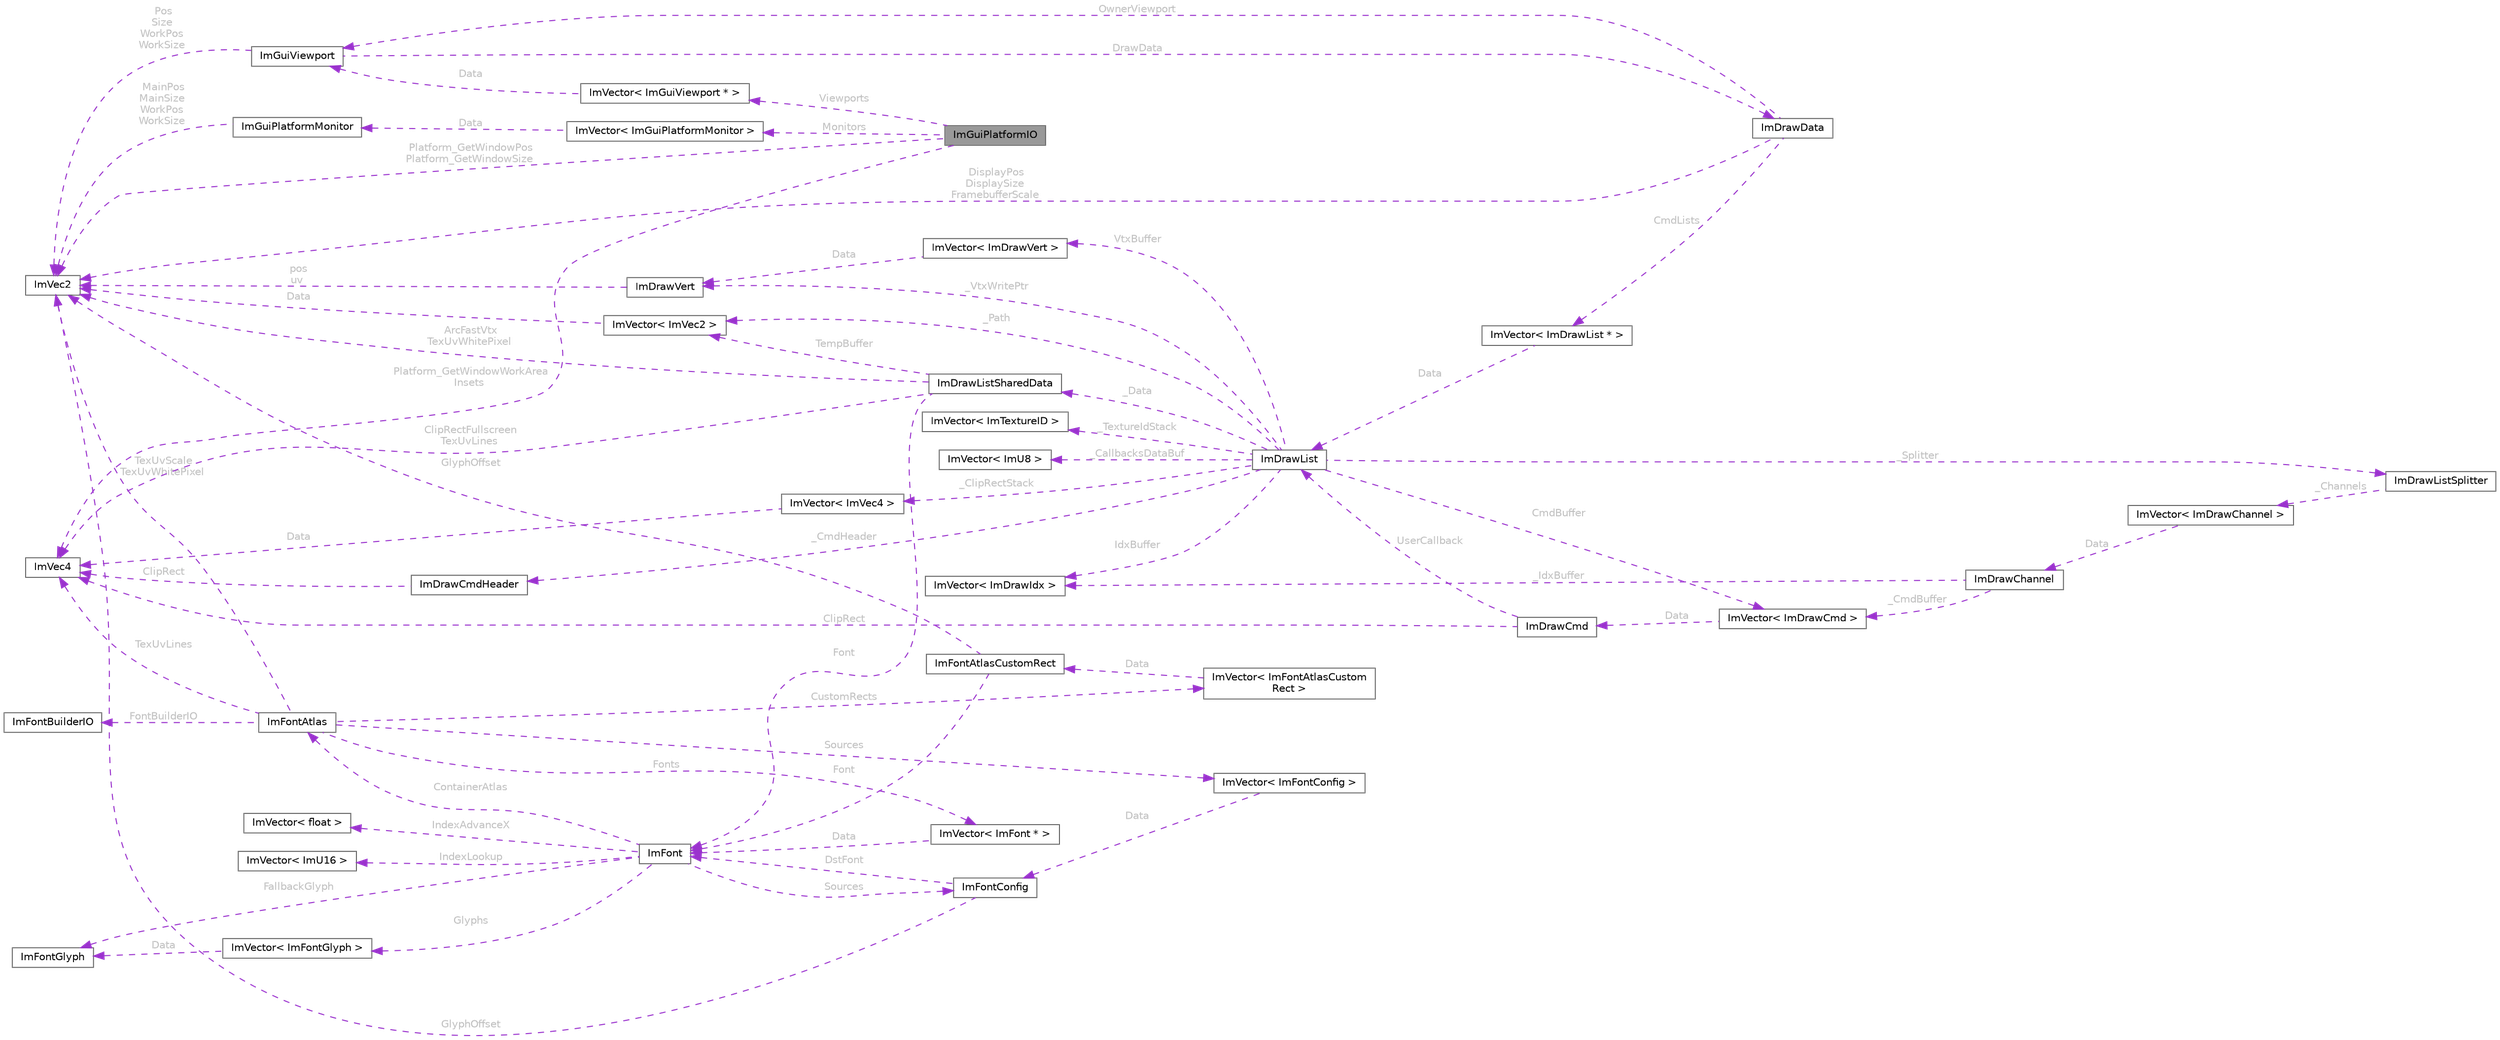 digraph "ImGuiPlatformIO"
{
 // LATEX_PDF_SIZE
  bgcolor="transparent";
  edge [fontname=Helvetica,fontsize=10,labelfontname=Helvetica,labelfontsize=10];
  node [fontname=Helvetica,fontsize=10,shape=box,height=0.2,width=0.4];
  rankdir="LR";
  Node1 [id="Node000001",label="ImGuiPlatformIO",height=0.2,width=0.4,color="gray40", fillcolor="grey60", style="filled", fontcolor="black",tooltip=" "];
  Node2 -> Node1 [id="edge1_Node000001_Node000002",dir="back",color="darkorchid3",style="dashed",tooltip=" ",label=" Platform_GetWindowPos\nPlatform_GetWindowSize",fontcolor="grey" ];
  Node2 [id="Node000002",label="ImVec2",height=0.2,width=0.4,color="gray40", fillcolor="white", style="filled",URL="$struct_im_vec2.html",tooltip=" "];
  Node3 -> Node1 [id="edge2_Node000001_Node000003",dir="back",color="darkorchid3",style="dashed",tooltip=" ",label=" Platform_GetWindowWorkArea\lInsets",fontcolor="grey" ];
  Node3 [id="Node000003",label="ImVec4",height=0.2,width=0.4,color="gray40", fillcolor="white", style="filled",URL="$struct_im_vec4.html",tooltip=" "];
  Node4 -> Node1 [id="edge3_Node000001_Node000004",dir="back",color="darkorchid3",style="dashed",tooltip=" ",label=" Monitors",fontcolor="grey" ];
  Node4 [id="Node000004",label="ImVector\< ImGuiPlatformMonitor \>",height=0.2,width=0.4,color="gray40", fillcolor="white", style="filled",URL="$struct_im_vector.html",tooltip=" "];
  Node5 -> Node4 [id="edge4_Node000004_Node000005",dir="back",color="darkorchid3",style="dashed",tooltip=" ",label=" Data",fontcolor="grey" ];
  Node5 [id="Node000005",label="ImGuiPlatformMonitor",height=0.2,width=0.4,color="gray40", fillcolor="white", style="filled",URL="$struct_im_gui_platform_monitor.html",tooltip=" "];
  Node2 -> Node5 [id="edge5_Node000005_Node000002",dir="back",color="darkorchid3",style="dashed",tooltip=" ",label=" MainPos\nMainSize\nWorkPos\nWorkSize",fontcolor="grey" ];
  Node6 -> Node1 [id="edge6_Node000001_Node000006",dir="back",color="darkorchid3",style="dashed",tooltip=" ",label=" Viewports",fontcolor="grey" ];
  Node6 [id="Node000006",label="ImVector\< ImGuiViewport * \>",height=0.2,width=0.4,color="gray40", fillcolor="white", style="filled",URL="$struct_im_vector.html",tooltip=" "];
  Node7 -> Node6 [id="edge7_Node000006_Node000007",dir="back",color="darkorchid3",style="dashed",tooltip=" ",label=" Data",fontcolor="grey" ];
  Node7 [id="Node000007",label="ImGuiViewport",height=0.2,width=0.4,color="gray40", fillcolor="white", style="filled",URL="$struct_im_gui_viewport.html",tooltip=" "];
  Node2 -> Node7 [id="edge8_Node000007_Node000002",dir="back",color="darkorchid3",style="dashed",tooltip=" ",label=" Pos\nSize\nWorkPos\nWorkSize",fontcolor="grey" ];
  Node8 -> Node7 [id="edge9_Node000007_Node000008",dir="back",color="darkorchid3",style="dashed",tooltip=" ",label=" DrawData",fontcolor="grey" ];
  Node8 [id="Node000008",label="ImDrawData",height=0.2,width=0.4,color="gray40", fillcolor="white", style="filled",URL="$struct_im_draw_data.html",tooltip=" "];
  Node9 -> Node8 [id="edge10_Node000008_Node000009",dir="back",color="darkorchid3",style="dashed",tooltip=" ",label=" CmdLists",fontcolor="grey" ];
  Node9 [id="Node000009",label="ImVector\< ImDrawList * \>",height=0.2,width=0.4,color="gray40", fillcolor="white", style="filled",URL="$struct_im_vector.html",tooltip=" "];
  Node10 -> Node9 [id="edge11_Node000009_Node000010",dir="back",color="darkorchid3",style="dashed",tooltip=" ",label=" Data",fontcolor="grey" ];
  Node10 [id="Node000010",label="ImDrawList",height=0.2,width=0.4,color="gray40", fillcolor="white", style="filled",URL="$struct_im_draw_list.html",tooltip=" "];
  Node11 -> Node10 [id="edge12_Node000010_Node000011",dir="back",color="darkorchid3",style="dashed",tooltip=" ",label=" CmdBuffer",fontcolor="grey" ];
  Node11 [id="Node000011",label="ImVector\< ImDrawCmd \>",height=0.2,width=0.4,color="gray40", fillcolor="white", style="filled",URL="$struct_im_vector.html",tooltip=" "];
  Node12 -> Node11 [id="edge13_Node000011_Node000012",dir="back",color="darkorchid3",style="dashed",tooltip=" ",label=" Data",fontcolor="grey" ];
  Node12 [id="Node000012",label="ImDrawCmd",height=0.2,width=0.4,color="gray40", fillcolor="white", style="filled",URL="$struct_im_draw_cmd.html",tooltip=" "];
  Node3 -> Node12 [id="edge14_Node000012_Node000003",dir="back",color="darkorchid3",style="dashed",tooltip=" ",label=" ClipRect",fontcolor="grey" ];
  Node10 -> Node12 [id="edge15_Node000012_Node000010",dir="back",color="darkorchid3",style="dashed",tooltip=" ",label=" UserCallback",fontcolor="grey" ];
  Node13 -> Node10 [id="edge16_Node000010_Node000013",dir="back",color="darkorchid3",style="dashed",tooltip=" ",label=" IdxBuffer",fontcolor="grey" ];
  Node13 [id="Node000013",label="ImVector\< ImDrawIdx \>",height=0.2,width=0.4,color="gray40", fillcolor="white", style="filled",URL="$struct_im_vector.html",tooltip=" "];
  Node14 -> Node10 [id="edge17_Node000010_Node000014",dir="back",color="darkorchid3",style="dashed",tooltip=" ",label=" VtxBuffer",fontcolor="grey" ];
  Node14 [id="Node000014",label="ImVector\< ImDrawVert \>",height=0.2,width=0.4,color="gray40", fillcolor="white", style="filled",URL="$struct_im_vector.html",tooltip=" "];
  Node15 -> Node14 [id="edge18_Node000014_Node000015",dir="back",color="darkorchid3",style="dashed",tooltip=" ",label=" Data",fontcolor="grey" ];
  Node15 [id="Node000015",label="ImDrawVert",height=0.2,width=0.4,color="gray40", fillcolor="white", style="filled",URL="$struct_im_draw_vert.html",tooltip=" "];
  Node2 -> Node15 [id="edge19_Node000015_Node000002",dir="back",color="darkorchid3",style="dashed",tooltip=" ",label=" pos\nuv",fontcolor="grey" ];
  Node16 -> Node10 [id="edge20_Node000010_Node000016",dir="back",color="darkorchid3",style="dashed",tooltip=" ",label=" _Data",fontcolor="grey" ];
  Node16 [id="Node000016",label="ImDrawListSharedData",height=0.2,width=0.4,color="gray40", fillcolor="white", style="filled",URL="$struct_im_draw_list_shared_data.html",tooltip=" "];
  Node2 -> Node16 [id="edge21_Node000016_Node000002",dir="back",color="darkorchid3",style="dashed",tooltip=" ",label=" ArcFastVtx\nTexUvWhitePixel",fontcolor="grey" ];
  Node3 -> Node16 [id="edge22_Node000016_Node000003",dir="back",color="darkorchid3",style="dashed",tooltip=" ",label=" ClipRectFullscreen\nTexUvLines",fontcolor="grey" ];
  Node17 -> Node16 [id="edge23_Node000016_Node000017",dir="back",color="darkorchid3",style="dashed",tooltip=" ",label=" Font",fontcolor="grey" ];
  Node17 [id="Node000017",label="ImFont",height=0.2,width=0.4,color="gray40", fillcolor="white", style="filled",URL="$struct_im_font.html",tooltip=" "];
  Node18 -> Node17 [id="edge24_Node000017_Node000018",dir="back",color="darkorchid3",style="dashed",tooltip=" ",label=" IndexAdvanceX",fontcolor="grey" ];
  Node18 [id="Node000018",label="ImVector\< float \>",height=0.2,width=0.4,color="gray40", fillcolor="white", style="filled",URL="$struct_im_vector.html",tooltip=" "];
  Node19 -> Node17 [id="edge25_Node000017_Node000019",dir="back",color="darkorchid3",style="dashed",tooltip=" ",label=" IndexLookup",fontcolor="grey" ];
  Node19 [id="Node000019",label="ImVector\< ImU16 \>",height=0.2,width=0.4,color="gray40", fillcolor="white", style="filled",URL="$struct_im_vector.html",tooltip=" "];
  Node20 -> Node17 [id="edge26_Node000017_Node000020",dir="back",color="darkorchid3",style="dashed",tooltip=" ",label=" Glyphs",fontcolor="grey" ];
  Node20 [id="Node000020",label="ImVector\< ImFontGlyph \>",height=0.2,width=0.4,color="gray40", fillcolor="white", style="filled",URL="$struct_im_vector.html",tooltip=" "];
  Node21 -> Node20 [id="edge27_Node000020_Node000021",dir="back",color="darkorchid3",style="dashed",tooltip=" ",label=" Data",fontcolor="grey" ];
  Node21 [id="Node000021",label="ImFontGlyph",height=0.2,width=0.4,color="gray40", fillcolor="white", style="filled",URL="$struct_im_font_glyph.html",tooltip=" "];
  Node21 -> Node17 [id="edge28_Node000017_Node000021",dir="back",color="darkorchid3",style="dashed",tooltip=" ",label=" FallbackGlyph",fontcolor="grey" ];
  Node22 -> Node17 [id="edge29_Node000017_Node000022",dir="back",color="darkorchid3",style="dashed",tooltip=" ",label=" ContainerAtlas",fontcolor="grey" ];
  Node22 [id="Node000022",label="ImFontAtlas",height=0.2,width=0.4,color="gray40", fillcolor="white", style="filled",URL="$struct_im_font_atlas.html",tooltip=" "];
  Node2 -> Node22 [id="edge30_Node000022_Node000002",dir="back",color="darkorchid3",style="dashed",tooltip=" ",label=" TexUvScale\nTexUvWhitePixel",fontcolor="grey" ];
  Node23 -> Node22 [id="edge31_Node000022_Node000023",dir="back",color="darkorchid3",style="dashed",tooltip=" ",label=" Fonts",fontcolor="grey" ];
  Node23 [id="Node000023",label="ImVector\< ImFont * \>",height=0.2,width=0.4,color="gray40", fillcolor="white", style="filled",URL="$struct_im_vector.html",tooltip=" "];
  Node17 -> Node23 [id="edge32_Node000023_Node000017",dir="back",color="darkorchid3",style="dashed",tooltip=" ",label=" Data",fontcolor="grey" ];
  Node24 -> Node22 [id="edge33_Node000022_Node000024",dir="back",color="darkorchid3",style="dashed",tooltip=" ",label=" CustomRects",fontcolor="grey" ];
  Node24 [id="Node000024",label="ImVector\< ImFontAtlasCustom\lRect \>",height=0.2,width=0.4,color="gray40", fillcolor="white", style="filled",URL="$struct_im_vector.html",tooltip=" "];
  Node25 -> Node24 [id="edge34_Node000024_Node000025",dir="back",color="darkorchid3",style="dashed",tooltip=" ",label=" Data",fontcolor="grey" ];
  Node25 [id="Node000025",label="ImFontAtlasCustomRect",height=0.2,width=0.4,color="gray40", fillcolor="white", style="filled",URL="$struct_im_font_atlas_custom_rect.html",tooltip=" "];
  Node2 -> Node25 [id="edge35_Node000025_Node000002",dir="back",color="darkorchid3",style="dashed",tooltip=" ",label=" GlyphOffset",fontcolor="grey" ];
  Node17 -> Node25 [id="edge36_Node000025_Node000017",dir="back",color="darkorchid3",style="dashed",tooltip=" ",label=" Font",fontcolor="grey" ];
  Node26 -> Node22 [id="edge37_Node000022_Node000026",dir="back",color="darkorchid3",style="dashed",tooltip=" ",label=" Sources",fontcolor="grey" ];
  Node26 [id="Node000026",label="ImVector\< ImFontConfig \>",height=0.2,width=0.4,color="gray40", fillcolor="white", style="filled",URL="$struct_im_vector.html",tooltip=" "];
  Node27 -> Node26 [id="edge38_Node000026_Node000027",dir="back",color="darkorchid3",style="dashed",tooltip=" ",label=" Data",fontcolor="grey" ];
  Node27 [id="Node000027",label="ImFontConfig",height=0.2,width=0.4,color="gray40", fillcolor="white", style="filled",URL="$struct_im_font_config.html",tooltip=" "];
  Node2 -> Node27 [id="edge39_Node000027_Node000002",dir="back",color="darkorchid3",style="dashed",tooltip=" ",label=" GlyphOffset",fontcolor="grey" ];
  Node17 -> Node27 [id="edge40_Node000027_Node000017",dir="back",color="darkorchid3",style="dashed",tooltip=" ",label=" DstFont",fontcolor="grey" ];
  Node3 -> Node22 [id="edge41_Node000022_Node000003",dir="back",color="darkorchid3",style="dashed",tooltip=" ",label=" TexUvLines",fontcolor="grey" ];
  Node28 -> Node22 [id="edge42_Node000022_Node000028",dir="back",color="darkorchid3",style="dashed",tooltip=" ",label=" FontBuilderIO",fontcolor="grey" ];
  Node28 [id="Node000028",label="ImFontBuilderIO",height=0.2,width=0.4,color="gray40", fillcolor="white", style="filled",URL="$struct_im_font_builder_i_o.html",tooltip=" "];
  Node27 -> Node17 [id="edge43_Node000017_Node000027",dir="back",color="darkorchid3",style="dashed",tooltip=" ",label=" Sources",fontcolor="grey" ];
  Node29 -> Node16 [id="edge44_Node000016_Node000029",dir="back",color="darkorchid3",style="dashed",tooltip=" ",label=" TempBuffer",fontcolor="grey" ];
  Node29 [id="Node000029",label="ImVector\< ImVec2 \>",height=0.2,width=0.4,color="gray40", fillcolor="white", style="filled",URL="$struct_im_vector.html",tooltip=" "];
  Node2 -> Node29 [id="edge45_Node000029_Node000002",dir="back",color="darkorchid3",style="dashed",tooltip=" ",label=" Data",fontcolor="grey" ];
  Node15 -> Node10 [id="edge46_Node000010_Node000015",dir="back",color="darkorchid3",style="dashed",tooltip=" ",label=" _VtxWritePtr",fontcolor="grey" ];
  Node29 -> Node10 [id="edge47_Node000010_Node000029",dir="back",color="darkorchid3",style="dashed",tooltip=" ",label=" _Path",fontcolor="grey" ];
  Node30 -> Node10 [id="edge48_Node000010_Node000030",dir="back",color="darkorchid3",style="dashed",tooltip=" ",label=" _CmdHeader",fontcolor="grey" ];
  Node30 [id="Node000030",label="ImDrawCmdHeader",height=0.2,width=0.4,color="gray40", fillcolor="white", style="filled",URL="$struct_im_draw_cmd_header.html",tooltip=" "];
  Node3 -> Node30 [id="edge49_Node000030_Node000003",dir="back",color="darkorchid3",style="dashed",tooltip=" ",label=" ClipRect",fontcolor="grey" ];
  Node31 -> Node10 [id="edge50_Node000010_Node000031",dir="back",color="darkorchid3",style="dashed",tooltip=" ",label=" _Splitter",fontcolor="grey" ];
  Node31 [id="Node000031",label="ImDrawListSplitter",height=0.2,width=0.4,color="gray40", fillcolor="white", style="filled",URL="$struct_im_draw_list_splitter.html",tooltip=" "];
  Node32 -> Node31 [id="edge51_Node000031_Node000032",dir="back",color="darkorchid3",style="dashed",tooltip=" ",label=" _Channels",fontcolor="grey" ];
  Node32 [id="Node000032",label="ImVector\< ImDrawChannel \>",height=0.2,width=0.4,color="gray40", fillcolor="white", style="filled",URL="$struct_im_vector.html",tooltip=" "];
  Node33 -> Node32 [id="edge52_Node000032_Node000033",dir="back",color="darkorchid3",style="dashed",tooltip=" ",label=" Data",fontcolor="grey" ];
  Node33 [id="Node000033",label="ImDrawChannel",height=0.2,width=0.4,color="gray40", fillcolor="white", style="filled",URL="$struct_im_draw_channel.html",tooltip=" "];
  Node11 -> Node33 [id="edge53_Node000033_Node000011",dir="back",color="darkorchid3",style="dashed",tooltip=" ",label=" _CmdBuffer",fontcolor="grey" ];
  Node13 -> Node33 [id="edge54_Node000033_Node000013",dir="back",color="darkorchid3",style="dashed",tooltip=" ",label=" _IdxBuffer",fontcolor="grey" ];
  Node34 -> Node10 [id="edge55_Node000010_Node000034",dir="back",color="darkorchid3",style="dashed",tooltip=" ",label=" _ClipRectStack",fontcolor="grey" ];
  Node34 [id="Node000034",label="ImVector\< ImVec4 \>",height=0.2,width=0.4,color="gray40", fillcolor="white", style="filled",URL="$struct_im_vector.html",tooltip=" "];
  Node3 -> Node34 [id="edge56_Node000034_Node000003",dir="back",color="darkorchid3",style="dashed",tooltip=" ",label=" Data",fontcolor="grey" ];
  Node35 -> Node10 [id="edge57_Node000010_Node000035",dir="back",color="darkorchid3",style="dashed",tooltip=" ",label=" _TextureIdStack",fontcolor="grey" ];
  Node35 [id="Node000035",label="ImVector\< ImTextureID \>",height=0.2,width=0.4,color="gray40", fillcolor="white", style="filled",URL="$struct_im_vector.html",tooltip=" "];
  Node36 -> Node10 [id="edge58_Node000010_Node000036",dir="back",color="darkorchid3",style="dashed",tooltip=" ",label=" _CallbacksDataBuf",fontcolor="grey" ];
  Node36 [id="Node000036",label="ImVector\< ImU8 \>",height=0.2,width=0.4,color="gray40", fillcolor="white", style="filled",URL="$struct_im_vector.html",tooltip=" "];
  Node2 -> Node8 [id="edge59_Node000008_Node000002",dir="back",color="darkorchid3",style="dashed",tooltip=" ",label=" DisplayPos\nDisplaySize\nFramebufferScale",fontcolor="grey" ];
  Node7 -> Node8 [id="edge60_Node000008_Node000007",dir="back",color="darkorchid3",style="dashed",tooltip=" ",label=" OwnerViewport",fontcolor="grey" ];
}
